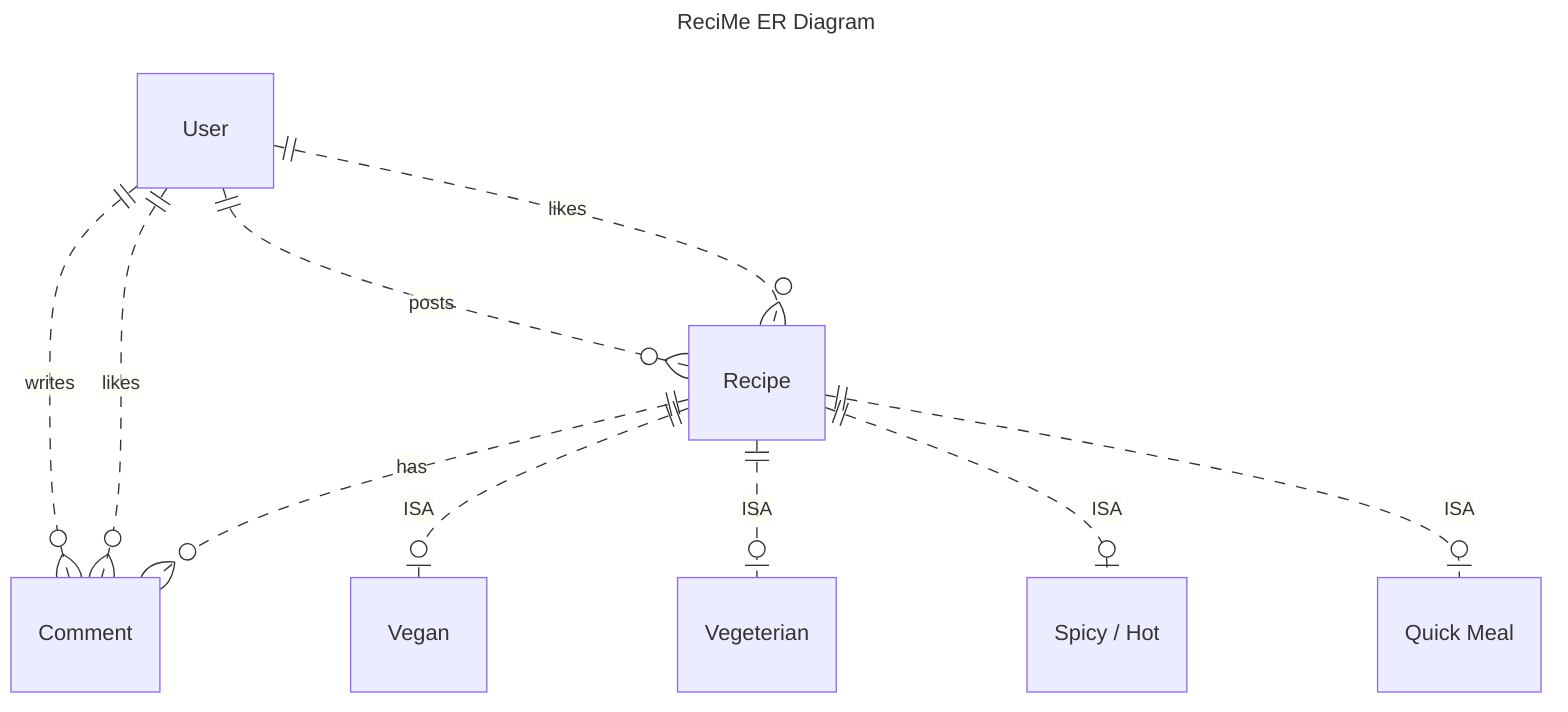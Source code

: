 ---
title: ReciMe ER Diagram
---
erDiagram
    User ||..o{ Recipe :posts
    User ||..o{ Recipe :likes
    User ||..o{ Comment :writes
    User ||..o{ Comment :likes
    Recipe ||..o{ Comment :has
    Recipe ||..o| Vegan :ISA
    Recipe ||..o| Vegeterian :ISA
    Recipe ||..o| "Spicy / Hot" :ISA    
    Recipe ||..o| "Quick Meal" :ISA